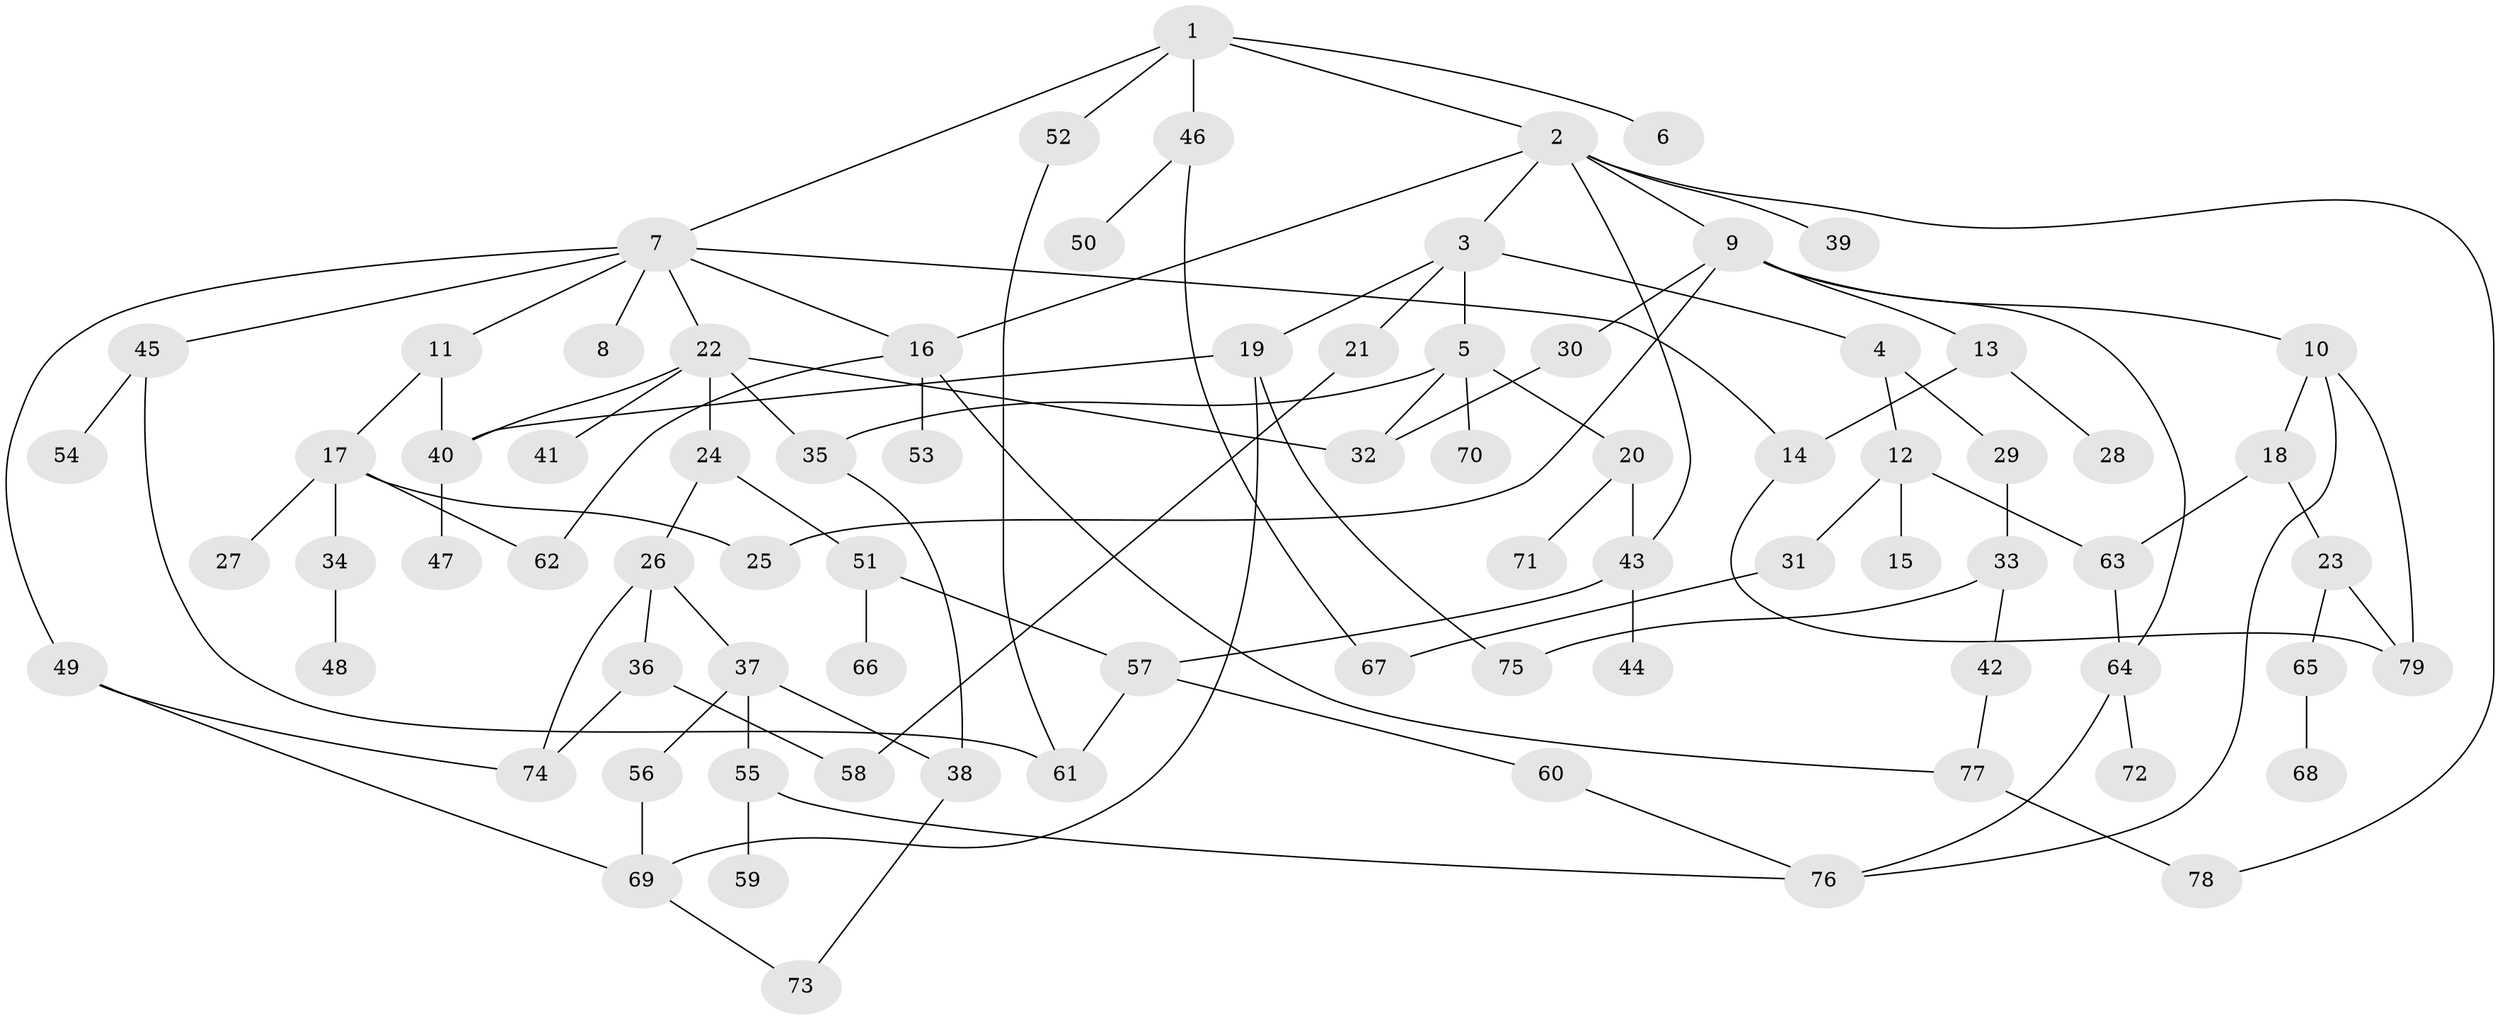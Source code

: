 // coarse degree distribution, {4: 0.25, 7: 0.05, 3: 0.325, 6: 0.075, 1: 0.05, 2: 0.225, 5: 0.025}
// Generated by graph-tools (version 1.1) at 2025/36/03/04/25 23:36:04]
// undirected, 79 vertices, 109 edges
graph export_dot {
  node [color=gray90,style=filled];
  1;
  2;
  3;
  4;
  5;
  6;
  7;
  8;
  9;
  10;
  11;
  12;
  13;
  14;
  15;
  16;
  17;
  18;
  19;
  20;
  21;
  22;
  23;
  24;
  25;
  26;
  27;
  28;
  29;
  30;
  31;
  32;
  33;
  34;
  35;
  36;
  37;
  38;
  39;
  40;
  41;
  42;
  43;
  44;
  45;
  46;
  47;
  48;
  49;
  50;
  51;
  52;
  53;
  54;
  55;
  56;
  57;
  58;
  59;
  60;
  61;
  62;
  63;
  64;
  65;
  66;
  67;
  68;
  69;
  70;
  71;
  72;
  73;
  74;
  75;
  76;
  77;
  78;
  79;
  1 -- 2;
  1 -- 6;
  1 -- 7;
  1 -- 46;
  1 -- 52;
  2 -- 3;
  2 -- 9;
  2 -- 39;
  2 -- 78;
  2 -- 43;
  2 -- 16;
  3 -- 4;
  3 -- 5;
  3 -- 19;
  3 -- 21;
  4 -- 12;
  4 -- 29;
  5 -- 20;
  5 -- 35;
  5 -- 70;
  5 -- 32;
  7 -- 8;
  7 -- 11;
  7 -- 14;
  7 -- 16;
  7 -- 22;
  7 -- 45;
  7 -- 49;
  9 -- 10;
  9 -- 13;
  9 -- 30;
  9 -- 64;
  9 -- 25;
  10 -- 18;
  10 -- 79;
  10 -- 76;
  11 -- 17;
  11 -- 40;
  12 -- 15;
  12 -- 31;
  12 -- 63;
  13 -- 28;
  13 -- 14;
  14 -- 79;
  16 -- 53;
  16 -- 77;
  16 -- 62;
  17 -- 25;
  17 -- 27;
  17 -- 34;
  17 -- 62;
  18 -- 23;
  18 -- 63;
  19 -- 40;
  19 -- 69;
  19 -- 75;
  20 -- 43;
  20 -- 71;
  21 -- 58;
  22 -- 24;
  22 -- 41;
  22 -- 40;
  22 -- 35;
  22 -- 32;
  23 -- 65;
  23 -- 79;
  24 -- 26;
  24 -- 51;
  26 -- 36;
  26 -- 37;
  26 -- 74;
  29 -- 33;
  30 -- 32;
  31 -- 67;
  33 -- 42;
  33 -- 75;
  34 -- 48;
  35 -- 38;
  36 -- 58;
  36 -- 74;
  37 -- 38;
  37 -- 55;
  37 -- 56;
  38 -- 73;
  40 -- 47;
  42 -- 77;
  43 -- 44;
  43 -- 57;
  45 -- 54;
  45 -- 61;
  46 -- 50;
  46 -- 67;
  49 -- 69;
  49 -- 74;
  51 -- 66;
  51 -- 57;
  52 -- 61;
  55 -- 59;
  55 -- 76;
  56 -- 69;
  57 -- 60;
  57 -- 61;
  60 -- 76;
  63 -- 64;
  64 -- 72;
  64 -- 76;
  65 -- 68;
  69 -- 73;
  77 -- 78;
}
